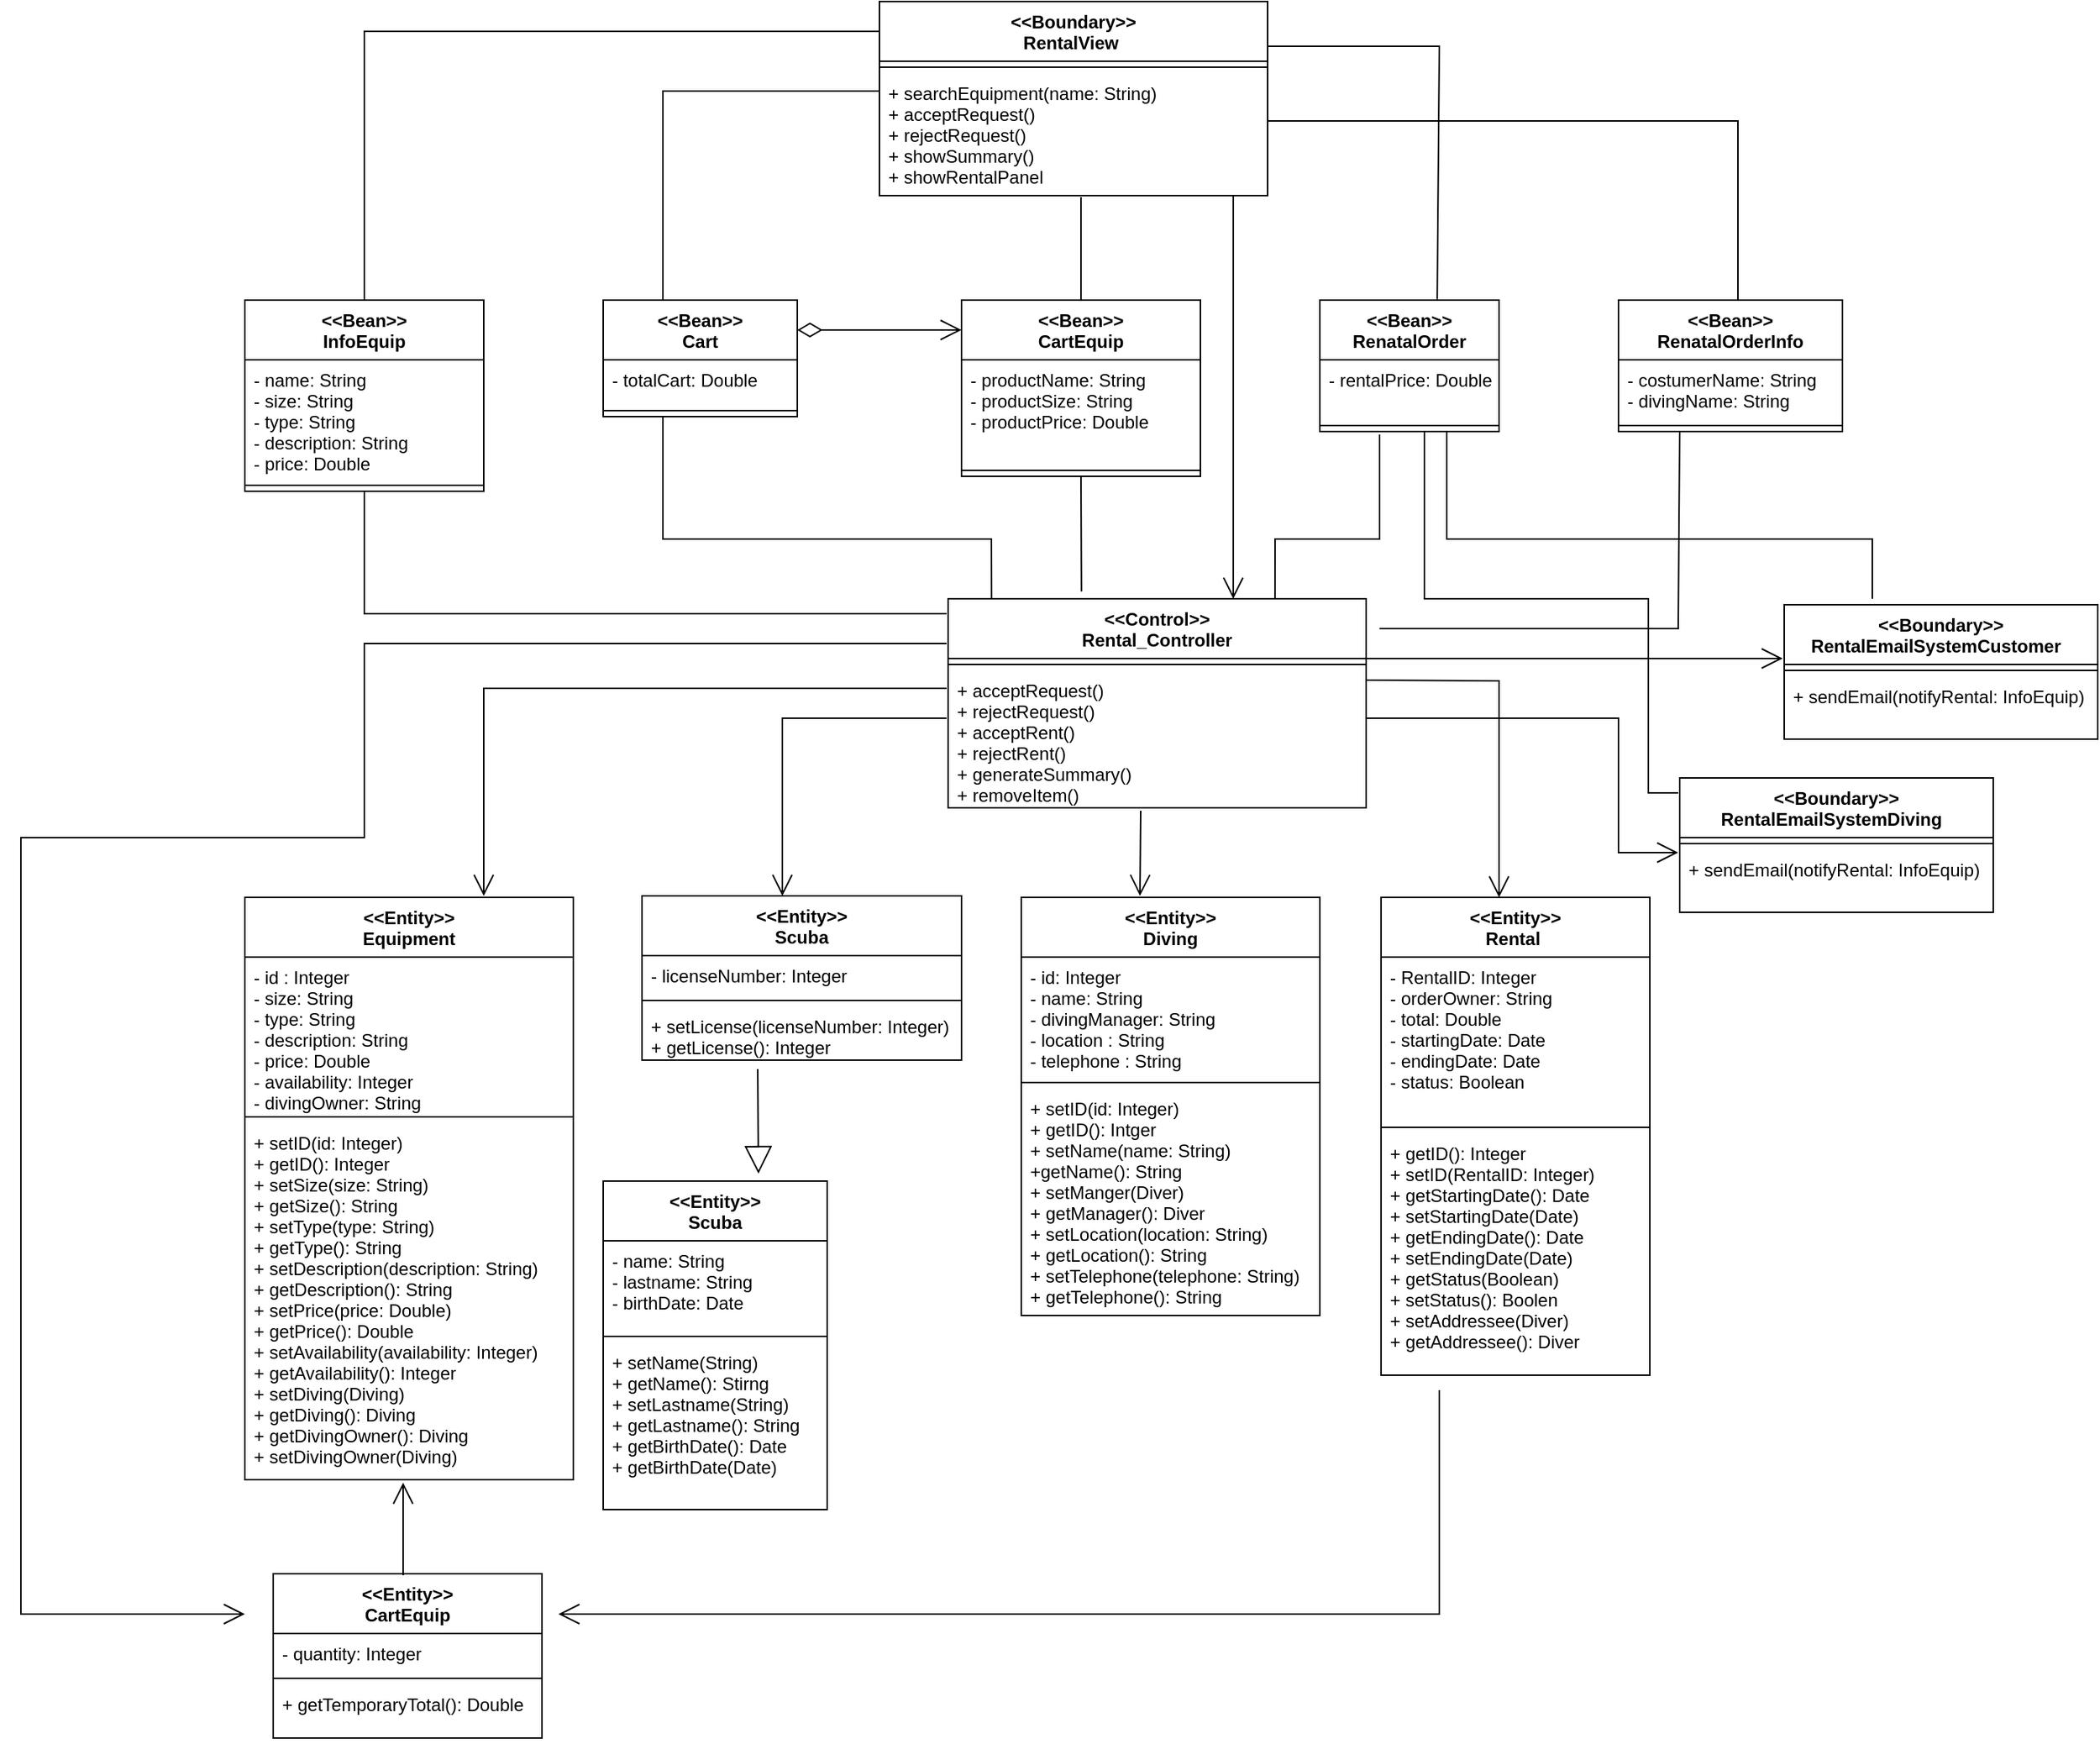 <mxfile version="20.7.4" type="device"><diagram id="uvWjH42QPwjHSlA6u-8n" name="Pagina-1"><mxGraphModel dx="2219" dy="573" grid="1" gridSize="10" guides="1" tooltips="1" connect="1" arrows="1" fold="1" page="1" pageScale="1" pageWidth="1169" pageHeight="827" math="0" shadow="0"><root><mxCell id="0"/><mxCell id="1" parent="0"/><mxCell id="M2Xn0qLbzOpoZU25mdMz-5" value="&lt;&lt;Boundary&gt;&gt;&#10;RentalView " style="swimlane;fontStyle=1;align=center;verticalAlign=top;childLayout=stackLayout;horizontal=1;startSize=40;horizontalStack=0;resizeParent=1;resizeParentMax=0;resizeLast=0;collapsible=1;marginBottom=0;" parent="1" vertex="1"><mxGeometry x="505" y="80" width="260" height="130" as="geometry"/></mxCell><mxCell id="M2Xn0qLbzOpoZU25mdMz-7" value="" style="line;strokeWidth=1;fillColor=none;align=left;verticalAlign=middle;spacingTop=-1;spacingLeft=3;spacingRight=3;rotatable=0;labelPosition=right;points=[];portConstraint=eastwest;strokeColor=inherit;" parent="M2Xn0qLbzOpoZU25mdMz-5" vertex="1"><mxGeometry y="40" width="260" height="8" as="geometry"/></mxCell><mxCell id="M2Xn0qLbzOpoZU25mdMz-8" value="+ searchEquipment(name: String)&#10;+ acceptRequest()&#10;+ rejectRequest()&#10;+ showSummary()&#10;+ showRentalPanel" style="text;strokeColor=none;fillColor=none;align=left;verticalAlign=top;spacingLeft=4;spacingRight=4;overflow=hidden;rotatable=0;points=[[0,0.5],[1,0.5]];portConstraint=eastwest;" parent="M2Xn0qLbzOpoZU25mdMz-5" vertex="1"><mxGeometry y="48" width="260" height="82" as="geometry"/></mxCell><mxCell id="M2Xn0qLbzOpoZU25mdMz-9" value="&lt;&lt;Bean&gt;&gt;&#10;InfoEquip" style="swimlane;fontStyle=1;align=center;verticalAlign=top;childLayout=stackLayout;horizontal=1;startSize=40;horizontalStack=0;resizeParent=1;resizeParentMax=0;resizeLast=0;collapsible=1;marginBottom=0;" parent="1" vertex="1"><mxGeometry x="80" y="280" width="160" height="128" as="geometry"/></mxCell><mxCell id="M2Xn0qLbzOpoZU25mdMz-10" value="- name: String&#10;- size: String&#10;- type: String&#10;- description: String&#10;- price: Double" style="text;strokeColor=none;fillColor=none;align=left;verticalAlign=top;spacingLeft=4;spacingRight=4;overflow=hidden;rotatable=0;points=[[0,0.5],[1,0.5]];portConstraint=eastwest;" parent="M2Xn0qLbzOpoZU25mdMz-9" vertex="1"><mxGeometry y="40" width="160" height="80" as="geometry"/></mxCell><mxCell id="M2Xn0qLbzOpoZU25mdMz-11" value="" style="line;strokeWidth=1;fillColor=none;align=left;verticalAlign=middle;spacingTop=-1;spacingLeft=3;spacingRight=3;rotatable=0;labelPosition=right;points=[];portConstraint=eastwest;strokeColor=inherit;" parent="M2Xn0qLbzOpoZU25mdMz-9" vertex="1"><mxGeometry y="120" width="160" height="8" as="geometry"/></mxCell><mxCell id="M2Xn0qLbzOpoZU25mdMz-13" value="&lt;&lt;Bean&gt;&gt;&#10;Cart" style="swimlane;fontStyle=1;align=center;verticalAlign=top;childLayout=stackLayout;horizontal=1;startSize=40;horizontalStack=0;resizeParent=1;resizeParentMax=0;resizeLast=0;collapsible=1;marginBottom=0;" parent="1" vertex="1"><mxGeometry x="320" y="280" width="130" height="78" as="geometry"/></mxCell><mxCell id="M2Xn0qLbzOpoZU25mdMz-14" value="- totalCart: Double" style="text;strokeColor=none;fillColor=none;align=left;verticalAlign=top;spacingLeft=4;spacingRight=4;overflow=hidden;rotatable=0;points=[[0,0.5],[1,0.5]];portConstraint=eastwest;" parent="M2Xn0qLbzOpoZU25mdMz-13" vertex="1"><mxGeometry y="40" width="130" height="30" as="geometry"/></mxCell><mxCell id="M2Xn0qLbzOpoZU25mdMz-15" value="" style="line;strokeWidth=1;fillColor=none;align=left;verticalAlign=middle;spacingTop=-1;spacingLeft=3;spacingRight=3;rotatable=0;labelPosition=right;points=[];portConstraint=eastwest;strokeColor=inherit;" parent="M2Xn0qLbzOpoZU25mdMz-13" vertex="1"><mxGeometry y="70" width="130" height="8" as="geometry"/></mxCell><mxCell id="M2Xn0qLbzOpoZU25mdMz-16" value="&lt;&lt;Bean&gt;&gt;&#10;CartEquip" style="swimlane;fontStyle=1;align=center;verticalAlign=top;childLayout=stackLayout;horizontal=1;startSize=40;horizontalStack=0;resizeParent=1;resizeParentMax=0;resizeLast=0;collapsible=1;marginBottom=0;" parent="1" vertex="1"><mxGeometry x="560" y="280" width="160" height="118" as="geometry"/></mxCell><mxCell id="M2Xn0qLbzOpoZU25mdMz-17" value="- productName: String&#10;- productSize: String&#10;- productPrice: Double " style="text;strokeColor=none;fillColor=none;align=left;verticalAlign=top;spacingLeft=4;spacingRight=4;overflow=hidden;rotatable=0;points=[[0,0.5],[1,0.5]];portConstraint=eastwest;" parent="M2Xn0qLbzOpoZU25mdMz-16" vertex="1"><mxGeometry y="40" width="160" height="70" as="geometry"/></mxCell><mxCell id="M2Xn0qLbzOpoZU25mdMz-18" value="" style="line;strokeWidth=1;fillColor=none;align=left;verticalAlign=middle;spacingTop=-1;spacingLeft=3;spacingRight=3;rotatable=0;labelPosition=right;points=[];portConstraint=eastwest;strokeColor=inherit;" parent="M2Xn0qLbzOpoZU25mdMz-16" vertex="1"><mxGeometry y="110" width="160" height="8" as="geometry"/></mxCell><mxCell id="M2Xn0qLbzOpoZU25mdMz-19" value="" style="endArrow=open;html=1;endSize=12;startArrow=diamondThin;startSize=14;startFill=0;edgeStyle=orthogonalEdgeStyle;align=left;verticalAlign=bottom;rounded=0;" parent="1" edge="1"><mxGeometry x="-1" y="60" relative="1" as="geometry"><mxPoint x="450" y="300" as="sourcePoint"/><mxPoint x="560" y="300" as="targetPoint"/><mxPoint as="offset"/></mxGeometry></mxCell><mxCell id="M2Xn0qLbzOpoZU25mdMz-21" value="&lt;&lt;Bean&gt;&gt;&#10;RenatalOrder" style="swimlane;fontStyle=1;align=center;verticalAlign=top;childLayout=stackLayout;horizontal=1;startSize=40;horizontalStack=0;resizeParent=1;resizeParentMax=0;resizeLast=0;collapsible=1;marginBottom=0;" parent="1" vertex="1"><mxGeometry x="800" y="280" width="120" height="88" as="geometry"/></mxCell><mxCell id="M2Xn0qLbzOpoZU25mdMz-22" value="- rentalPrice: Double" style="text;strokeColor=none;fillColor=none;align=left;verticalAlign=top;spacingLeft=4;spacingRight=4;overflow=hidden;rotatable=0;points=[[0,0.5],[1,0.5]];portConstraint=eastwest;" parent="M2Xn0qLbzOpoZU25mdMz-21" vertex="1"><mxGeometry y="40" width="120" height="40" as="geometry"/></mxCell><mxCell id="M2Xn0qLbzOpoZU25mdMz-23" value="" style="line;strokeWidth=1;fillColor=none;align=left;verticalAlign=middle;spacingTop=-1;spacingLeft=3;spacingRight=3;rotatable=0;labelPosition=right;points=[];portConstraint=eastwest;strokeColor=inherit;" parent="M2Xn0qLbzOpoZU25mdMz-21" vertex="1"><mxGeometry y="80" width="120" height="8" as="geometry"/></mxCell><mxCell id="M2Xn0qLbzOpoZU25mdMz-24" value="&lt;&lt;Bean&gt;&gt;&#10;RenatalOrderInfo" style="swimlane;fontStyle=1;align=center;verticalAlign=top;childLayout=stackLayout;horizontal=1;startSize=40;horizontalStack=0;resizeParent=1;resizeParentMax=0;resizeLast=0;collapsible=1;marginBottom=0;" parent="1" vertex="1"><mxGeometry x="1000" y="280" width="150" height="88" as="geometry"/></mxCell><mxCell id="M2Xn0qLbzOpoZU25mdMz-25" value="- costumerName: String&#10;- divingName: String " style="text;strokeColor=none;fillColor=none;align=left;verticalAlign=top;spacingLeft=4;spacingRight=4;overflow=hidden;rotatable=0;points=[[0,0.5],[1,0.5]];portConstraint=eastwest;" parent="M2Xn0qLbzOpoZU25mdMz-24" vertex="1"><mxGeometry y="40" width="150" height="40" as="geometry"/></mxCell><mxCell id="M2Xn0qLbzOpoZU25mdMz-26" value="" style="line;strokeWidth=1;fillColor=none;align=left;verticalAlign=middle;spacingTop=-1;spacingLeft=3;spacingRight=3;rotatable=0;labelPosition=right;points=[];portConstraint=eastwest;strokeColor=inherit;" parent="M2Xn0qLbzOpoZU25mdMz-24" vertex="1"><mxGeometry y="80" width="150" height="8" as="geometry"/></mxCell><mxCell id="M2Xn0qLbzOpoZU25mdMz-27" value="&lt;&lt;Control&gt;&gt;&#10;Rental_Controller" style="swimlane;fontStyle=1;align=center;verticalAlign=top;childLayout=stackLayout;horizontal=1;startSize=40;horizontalStack=0;resizeParent=1;resizeParentMax=0;resizeLast=0;collapsible=1;marginBottom=0;" parent="1" vertex="1"><mxGeometry x="551" y="480" width="280" height="140" as="geometry"/></mxCell><mxCell id="M2Xn0qLbzOpoZU25mdMz-29" value="" style="line;strokeWidth=1;fillColor=none;align=left;verticalAlign=middle;spacingTop=-1;spacingLeft=3;spacingRight=3;rotatable=0;labelPosition=right;points=[];portConstraint=eastwest;strokeColor=inherit;" parent="M2Xn0qLbzOpoZU25mdMz-27" vertex="1"><mxGeometry y="40" width="280" height="8" as="geometry"/></mxCell><mxCell id="M2Xn0qLbzOpoZU25mdMz-30" value="+ acceptRequest()&#10;+ rejectRequest()&#10;+ acceptRent()&#10;+ rejectRent()&#10;+ generateSummary()&#10;+ removeItem()" style="text;strokeColor=none;fillColor=none;align=left;verticalAlign=top;spacingLeft=4;spacingRight=4;overflow=hidden;rotatable=0;points=[[0,0.5],[1,0.5]];portConstraint=eastwest;" parent="M2Xn0qLbzOpoZU25mdMz-27" vertex="1"><mxGeometry y="48" width="280" height="92" as="geometry"/></mxCell><mxCell id="M2Xn0qLbzOpoZU25mdMz-31" value="&lt;&lt;Entity&gt;&gt;&#10;Equipment" style="swimlane;fontStyle=1;align=center;verticalAlign=top;childLayout=stackLayout;horizontal=1;startSize=40;horizontalStack=0;resizeParent=1;resizeParentMax=0;resizeLast=0;collapsible=1;marginBottom=0;" parent="1" vertex="1"><mxGeometry x="80" y="680" width="220" height="390" as="geometry"/></mxCell><mxCell id="M2Xn0qLbzOpoZU25mdMz-32" value="- id : Integer&#10;- size: String&#10;- type: String&#10;- description: String&#10;- price: Double&#10;- availability: Integer&#10;- divingOwner: String" style="text;strokeColor=none;fillColor=none;align=left;verticalAlign=top;spacingLeft=4;spacingRight=4;overflow=hidden;rotatable=0;points=[[0,0.5],[1,0.5]];portConstraint=eastwest;" parent="M2Xn0qLbzOpoZU25mdMz-31" vertex="1"><mxGeometry y="40" width="220" height="103" as="geometry"/></mxCell><mxCell id="M2Xn0qLbzOpoZU25mdMz-33" value="" style="line;strokeWidth=1;fillColor=none;align=left;verticalAlign=middle;spacingTop=-1;spacingLeft=3;spacingRight=3;rotatable=0;labelPosition=right;points=[];portConstraint=eastwest;strokeColor=inherit;" parent="M2Xn0qLbzOpoZU25mdMz-31" vertex="1"><mxGeometry y="143" width="220" height="8" as="geometry"/></mxCell><mxCell id="M2Xn0qLbzOpoZU25mdMz-34" value="+ setID(id: Integer)&#10;+ getID(): Integer&#10;+ setSize(size: String)&#10;+ getSize(): String &#10;+ setType(type: String)&#10;+ getType(): String&#10;+ setDescription(description: String)&#10;+ getDescription(): String&#10;+ setPrice(price: Double)&#10;+ getPrice(): Double&#10;+ setAvailability(availability: Integer)&#10;+ getAvailability(): Integer&#10;+ setDiving(Diving)&#10;+ getDiving(): Diving&#10;+ getDivingOwner(): Diving&#10;+ setDivingOwner(Diving)" style="text;strokeColor=none;fillColor=none;align=left;verticalAlign=top;spacingLeft=4;spacingRight=4;overflow=hidden;rotatable=0;points=[[0,0.5],[1,0.5]];portConstraint=eastwest;" parent="M2Xn0qLbzOpoZU25mdMz-31" vertex="1"><mxGeometry y="151" width="220" height="239" as="geometry"/></mxCell><mxCell id="M2Xn0qLbzOpoZU25mdMz-35" value="&lt;&lt;Entity&gt;&gt;&#10;Scuba" style="swimlane;fontStyle=1;align=center;verticalAlign=top;childLayout=stackLayout;horizontal=1;startSize=40;horizontalStack=0;resizeParent=1;resizeParentMax=0;resizeLast=0;collapsible=1;marginBottom=0;" parent="1" vertex="1"><mxGeometry x="346" y="679" width="214" height="110" as="geometry"/></mxCell><mxCell id="M2Xn0qLbzOpoZU25mdMz-36" value="- licenseNumber: Integer" style="text;strokeColor=none;fillColor=none;align=left;verticalAlign=top;spacingLeft=4;spacingRight=4;overflow=hidden;rotatable=0;points=[[0,0.5],[1,0.5]];portConstraint=eastwest;" parent="M2Xn0qLbzOpoZU25mdMz-35" vertex="1"><mxGeometry y="40" width="214" height="26" as="geometry"/></mxCell><mxCell id="M2Xn0qLbzOpoZU25mdMz-37" value="" style="line;strokeWidth=1;fillColor=none;align=left;verticalAlign=middle;spacingTop=-1;spacingLeft=3;spacingRight=3;rotatable=0;labelPosition=right;points=[];portConstraint=eastwest;strokeColor=inherit;" parent="M2Xn0qLbzOpoZU25mdMz-35" vertex="1"><mxGeometry y="66" width="214" height="8" as="geometry"/></mxCell><mxCell id="M2Xn0qLbzOpoZU25mdMz-38" value="+ setLicense(licenseNumber: Integer)&#10;+ getLicense(): Integer" style="text;strokeColor=none;fillColor=none;align=left;verticalAlign=top;spacingLeft=4;spacingRight=4;overflow=hidden;rotatable=0;points=[[0,0.5],[1,0.5]];portConstraint=eastwest;" parent="M2Xn0qLbzOpoZU25mdMz-35" vertex="1"><mxGeometry y="74" width="214" height="36" as="geometry"/></mxCell><mxCell id="M2Xn0qLbzOpoZU25mdMz-39" value="&lt;&lt;Entity&gt;&gt;&#10;Diving" style="swimlane;fontStyle=1;align=center;verticalAlign=top;childLayout=stackLayout;horizontal=1;startSize=40;horizontalStack=0;resizeParent=1;resizeParentMax=0;resizeLast=0;collapsible=1;marginBottom=0;" parent="1" vertex="1"><mxGeometry x="600" y="680" width="200" height="280" as="geometry"/></mxCell><mxCell id="M2Xn0qLbzOpoZU25mdMz-40" value="- id: Integer&#10;- name: String&#10;- divingManager: String&#10;- location : String&#10;- telephone : String" style="text;strokeColor=none;fillColor=none;align=left;verticalAlign=top;spacingLeft=4;spacingRight=4;overflow=hidden;rotatable=0;points=[[0,0.5],[1,0.5]];portConstraint=eastwest;" parent="M2Xn0qLbzOpoZU25mdMz-39" vertex="1"><mxGeometry y="40" width="200" height="80" as="geometry"/></mxCell><mxCell id="M2Xn0qLbzOpoZU25mdMz-41" value="" style="line;strokeWidth=1;fillColor=none;align=left;verticalAlign=middle;spacingTop=-1;spacingLeft=3;spacingRight=3;rotatable=0;labelPosition=right;points=[];portConstraint=eastwest;strokeColor=inherit;" parent="M2Xn0qLbzOpoZU25mdMz-39" vertex="1"><mxGeometry y="120" width="200" height="8" as="geometry"/></mxCell><mxCell id="M2Xn0qLbzOpoZU25mdMz-42" value="+ setID(id: Integer)&#10;+ getID(): Intger&#10;+ setName(name: String)&#10;+getName(): String&#10;+ setManger(Diver)&#10;+ getManager(): Diver&#10;+ setLocation(location: String)&#10;+ getLocation(): String&#10;+ setTelephone(telephone: String)&#10;+ getTelephone(): String" style="text;strokeColor=none;fillColor=none;align=left;verticalAlign=top;spacingLeft=4;spacingRight=4;overflow=hidden;rotatable=0;points=[[0,0.5],[1,0.5]];portConstraint=eastwest;" parent="M2Xn0qLbzOpoZU25mdMz-39" vertex="1"><mxGeometry y="128" width="200" height="152" as="geometry"/></mxCell><mxCell id="M2Xn0qLbzOpoZU25mdMz-43" value="&lt;&lt;Entity&gt;&gt;&#10;Rental " style="swimlane;fontStyle=1;align=center;verticalAlign=top;childLayout=stackLayout;horizontal=1;startSize=40;horizontalStack=0;resizeParent=1;resizeParentMax=0;resizeLast=0;collapsible=1;marginBottom=0;" parent="1" vertex="1"><mxGeometry x="841" y="680" width="180" height="320" as="geometry"/></mxCell><mxCell id="M2Xn0qLbzOpoZU25mdMz-44" value="- RentalID: Integer&#10;- orderOwner: String &#10;- total: Double &#10;- startingDate: Date&#10;- endingDate: Date&#10;- status: Boolean" style="text;strokeColor=none;fillColor=none;align=left;verticalAlign=top;spacingLeft=4;spacingRight=4;overflow=hidden;rotatable=0;points=[[0,0.5],[1,0.5]];portConstraint=eastwest;" parent="M2Xn0qLbzOpoZU25mdMz-43" vertex="1"><mxGeometry y="40" width="180" height="110" as="geometry"/></mxCell><mxCell id="M2Xn0qLbzOpoZU25mdMz-45" value="" style="line;strokeWidth=1;fillColor=none;align=left;verticalAlign=middle;spacingTop=-1;spacingLeft=3;spacingRight=3;rotatable=0;labelPosition=right;points=[];portConstraint=eastwest;strokeColor=inherit;" parent="M2Xn0qLbzOpoZU25mdMz-43" vertex="1"><mxGeometry y="150" width="180" height="8" as="geometry"/></mxCell><mxCell id="M2Xn0qLbzOpoZU25mdMz-46" value="+ getID(): Integer&#10;+ setID(RentalID: Integer)&#10;+ getStartingDate(): Date&#10;+ setStartingDate(Date)&#10;+ getEndingDate(): Date&#10;+ setEndingDate(Date)&#10;+ getStatus(Boolean)&#10;+ setStatus(): Boolen &#10;+ setAddressee(Diver)&#10;+ getAddressee(): Diver&#10;" style="text;strokeColor=none;fillColor=none;align=left;verticalAlign=top;spacingLeft=4;spacingRight=4;overflow=hidden;rotatable=0;points=[[0,0.5],[1,0.5]];portConstraint=eastwest;" parent="M2Xn0qLbzOpoZU25mdMz-43" vertex="1"><mxGeometry y="158" width="180" height="162" as="geometry"/></mxCell><mxCell id="M2Xn0qLbzOpoZU25mdMz-47" value="&lt;&lt;Boundary&gt;&gt;&#10;RentalEmailSystemCustomer  " style="swimlane;fontStyle=1;align=center;verticalAlign=top;childLayout=stackLayout;horizontal=1;startSize=40;horizontalStack=0;resizeParent=1;resizeParentMax=0;resizeLast=0;collapsible=1;marginBottom=0;" parent="1" vertex="1"><mxGeometry x="1111" y="484" width="210" height="90" as="geometry"/></mxCell><mxCell id="M2Xn0qLbzOpoZU25mdMz-48" value="" style="line;strokeWidth=1;fillColor=none;align=left;verticalAlign=middle;spacingTop=-1;spacingLeft=3;spacingRight=3;rotatable=0;labelPosition=right;points=[];portConstraint=eastwest;strokeColor=inherit;" parent="M2Xn0qLbzOpoZU25mdMz-47" vertex="1"><mxGeometry y="40" width="210" height="8" as="geometry"/></mxCell><mxCell id="M2Xn0qLbzOpoZU25mdMz-49" value="+ sendEmail(notifyRental: InfoEquip)" style="text;strokeColor=none;fillColor=none;align=left;verticalAlign=top;spacingLeft=4;spacingRight=4;overflow=hidden;rotatable=0;points=[[0,0.5],[1,0.5]];portConstraint=eastwest;" parent="M2Xn0qLbzOpoZU25mdMz-47" vertex="1"><mxGeometry y="48" width="210" height="42" as="geometry"/></mxCell><mxCell id="M2Xn0qLbzOpoZU25mdMz-50" value="&lt;&lt;Boundary&gt;&gt;&#10;RentalEmailSystemDiving  " style="swimlane;fontStyle=1;align=center;verticalAlign=top;childLayout=stackLayout;horizontal=1;startSize=40;horizontalStack=0;resizeParent=1;resizeParentMax=0;resizeLast=0;collapsible=1;marginBottom=0;" parent="1" vertex="1"><mxGeometry x="1041" y="600" width="210" height="90" as="geometry"/></mxCell><mxCell id="M2Xn0qLbzOpoZU25mdMz-51" value="" style="line;strokeWidth=1;fillColor=none;align=left;verticalAlign=middle;spacingTop=-1;spacingLeft=3;spacingRight=3;rotatable=0;labelPosition=right;points=[];portConstraint=eastwest;strokeColor=inherit;" parent="M2Xn0qLbzOpoZU25mdMz-50" vertex="1"><mxGeometry y="40" width="210" height="8" as="geometry"/></mxCell><mxCell id="M2Xn0qLbzOpoZU25mdMz-52" value="+ sendEmail(notifyRental: InfoEquip)" style="text;strokeColor=none;fillColor=none;align=left;verticalAlign=top;spacingLeft=4;spacingRight=4;overflow=hidden;rotatable=0;points=[[0,0.5],[1,0.5]];portConstraint=eastwest;" parent="M2Xn0qLbzOpoZU25mdMz-50" vertex="1"><mxGeometry y="48" width="210" height="42" as="geometry"/></mxCell><mxCell id="M2Xn0qLbzOpoZU25mdMz-53" value="&lt;&lt;Entity&gt;&gt;&#10;CartEquip" style="swimlane;fontStyle=1;align=center;verticalAlign=top;childLayout=stackLayout;horizontal=1;startSize=40;horizontalStack=0;resizeParent=1;resizeParentMax=0;resizeLast=0;collapsible=1;marginBottom=0;" parent="1" vertex="1"><mxGeometry x="99" y="1133" width="180" height="110" as="geometry"/></mxCell><mxCell id="M2Xn0qLbzOpoZU25mdMz-54" value="- quantity: Integer" style="text;strokeColor=none;fillColor=none;align=left;verticalAlign=top;spacingLeft=4;spacingRight=4;overflow=hidden;rotatable=0;points=[[0,0.5],[1,0.5]];portConstraint=eastwest;" parent="M2Xn0qLbzOpoZU25mdMz-53" vertex="1"><mxGeometry y="40" width="180" height="26" as="geometry"/></mxCell><mxCell id="M2Xn0qLbzOpoZU25mdMz-55" value="" style="line;strokeWidth=1;fillColor=none;align=left;verticalAlign=middle;spacingTop=-1;spacingLeft=3;spacingRight=3;rotatable=0;labelPosition=right;points=[];portConstraint=eastwest;strokeColor=inherit;" parent="M2Xn0qLbzOpoZU25mdMz-53" vertex="1"><mxGeometry y="66" width="180" height="8" as="geometry"/></mxCell><mxCell id="M2Xn0qLbzOpoZU25mdMz-56" value="+ getTemporaryTotal(): Double" style="text;strokeColor=none;fillColor=none;align=left;verticalAlign=top;spacingLeft=4;spacingRight=4;overflow=hidden;rotatable=0;points=[[0,0.5],[1,0.5]];portConstraint=eastwest;" parent="M2Xn0qLbzOpoZU25mdMz-53" vertex="1"><mxGeometry y="74" width="180" height="36" as="geometry"/></mxCell><mxCell id="M2Xn0qLbzOpoZU25mdMz-58" value="" style="endArrow=block;endSize=16;endFill=0;html=1;rounded=0;" parent="1" edge="1"><mxGeometry x="1" y="41" width="160" relative="1" as="geometry"><mxPoint x="423.5" y="795" as="sourcePoint"/><mxPoint x="424" y="865" as="targetPoint"/><mxPoint x="40" y="31" as="offset"/></mxGeometry></mxCell><mxCell id="M2Xn0qLbzOpoZU25mdMz-64" value="" style="endArrow=open;endFill=1;endSize=12;html=1;rounded=0;" parent="1" edge="1"><mxGeometry width="160" relative="1" as="geometry"><mxPoint x="186" y="1134" as="sourcePoint"/><mxPoint x="186" y="1072" as="targetPoint"/></mxGeometry></mxCell><mxCell id="M2Xn0qLbzOpoZU25mdMz-65" value="" style="endArrow=open;endFill=1;endSize=12;html=1;rounded=0;" parent="1" edge="1"><mxGeometry width="160" relative="1" as="geometry"><mxPoint x="880" y="1010" as="sourcePoint"/><mxPoint x="290" y="1160" as="targetPoint"/><Array as="points"><mxPoint x="880" y="1160"/></Array></mxGeometry></mxCell><mxCell id="M2Xn0qLbzOpoZU25mdMz-72" value="" style="endArrow=open;endFill=1;endSize=12;html=1;rounded=0;" parent="1" edge="1"><mxGeometry x="-0.455" y="-60" width="160" relative="1" as="geometry"><mxPoint x="550" y="540" as="sourcePoint"/><mxPoint x="240" y="679" as="targetPoint"/><Array as="points"><mxPoint x="240" y="540"/></Array><mxPoint as="offset"/></mxGeometry></mxCell><mxCell id="M2Xn0qLbzOpoZU25mdMz-73" value="" style="endArrow=open;endFill=1;endSize=12;html=1;rounded=0;" parent="1" edge="1"><mxGeometry x="-0.333" y="67" width="160" relative="1" as="geometry"><mxPoint x="550" y="560" as="sourcePoint"/><mxPoint x="440" y="679" as="targetPoint"/><Array as="points"><mxPoint x="440" y="560"/></Array><mxPoint as="offset"/></mxGeometry></mxCell><mxCell id="M2Xn0qLbzOpoZU25mdMz-74" value="" style="endArrow=open;endFill=1;endSize=12;html=1;rounded=0;" parent="1" edge="1"><mxGeometry width="160" relative="1" as="geometry"><mxPoint x="831" y="534.5" as="sourcePoint"/><mxPoint x="920" y="680" as="targetPoint"/><Array as="points"><mxPoint x="920" y="535"/></Array></mxGeometry></mxCell><mxCell id="M2Xn0qLbzOpoZU25mdMz-75" value="" style="endArrow=open;endFill=1;endSize=12;html=1;rounded=0;" parent="1" edge="1"><mxGeometry x="-1" y="-202" width="160" relative="1" as="geometry"><mxPoint x="680" y="622" as="sourcePoint"/><mxPoint x="679.5" y="679" as="targetPoint"/><mxPoint x="12" y="-70" as="offset"/></mxGeometry></mxCell><mxCell id="M2Xn0qLbzOpoZU25mdMz-76" value="" style="endArrow=open;endFill=1;endSize=12;html=1;rounded=0;" parent="1" edge="1"><mxGeometry width="160" relative="1" as="geometry"><mxPoint x="550" y="510" as="sourcePoint"/><mxPoint x="80" y="1160" as="targetPoint"/><Array as="points"><mxPoint x="160" y="510"/><mxPoint x="160" y="640"/><mxPoint x="-70" y="640"/><mxPoint x="-70" y="1160"/></Array></mxGeometry></mxCell><mxCell id="M2Xn0qLbzOpoZU25mdMz-77" value="" style="endArrow=none;html=1;rounded=0;" parent="1" edge="1"><mxGeometry width="50" height="50" relative="1" as="geometry"><mxPoint x="550" y="490" as="sourcePoint"/><mxPoint x="160" y="408" as="targetPoint"/><Array as="points"><mxPoint x="160" y="490"/></Array></mxGeometry></mxCell><mxCell id="M2Xn0qLbzOpoZU25mdMz-78" value="" style="endArrow=none;html=1;rounded=0;exitX=0.104;exitY=0;exitDx=0;exitDy=0;exitPerimeter=0;" parent="1" source="M2Xn0qLbzOpoZU25mdMz-27" edge="1"><mxGeometry width="50" height="50" relative="1" as="geometry"><mxPoint x="580" y="440" as="sourcePoint"/><mxPoint x="360" y="358" as="targetPoint"/><Array as="points"><mxPoint x="580" y="440"/><mxPoint x="360" y="440"/></Array></mxGeometry></mxCell><mxCell id="M2Xn0qLbzOpoZU25mdMz-79" value="" style="endArrow=none;html=1;rounded=0;exitX=0.319;exitY=-0.035;exitDx=0;exitDy=0;exitPerimeter=0;" parent="1" source="M2Xn0qLbzOpoZU25mdMz-27" edge="1"><mxGeometry width="50" height="50" relative="1" as="geometry"><mxPoint x="640" y="470" as="sourcePoint"/><mxPoint x="640" y="398" as="targetPoint"/></mxGeometry></mxCell><mxCell id="M2Xn0qLbzOpoZU25mdMz-80" value="" style="endArrow=none;html=1;rounded=0;exitX=0.782;exitY=0;exitDx=0;exitDy=0;exitPerimeter=0;" parent="1" source="M2Xn0qLbzOpoZU25mdMz-27" edge="1"><mxGeometry width="50" height="50" relative="1" as="geometry"><mxPoint x="760" y="470" as="sourcePoint"/><mxPoint x="840" y="370" as="targetPoint"/><Array as="points"><mxPoint x="770" y="440"/><mxPoint x="840" y="440"/></Array></mxGeometry></mxCell><mxCell id="M2Xn0qLbzOpoZU25mdMz-81" value="" style="endArrow=none;html=1;rounded=0;" parent="1" edge="1"><mxGeometry width="50" height="50" relative="1" as="geometry"><mxPoint x="840" y="500" as="sourcePoint"/><mxPoint x="1041" y="368" as="targetPoint"/><Array as="points"><mxPoint x="1040" y="500"/></Array></mxGeometry></mxCell><mxCell id="M2Xn0qLbzOpoZU25mdMz-82" value="" style="endArrow=none;html=1;rounded=0;exitX=0.5;exitY=0;exitDx=0;exitDy=0;" parent="1" source="M2Xn0qLbzOpoZU25mdMz-9" edge="1"><mxGeometry width="50" height="50" relative="1" as="geometry"><mxPoint x="160" y="100" as="sourcePoint"/><mxPoint x="505" y="100" as="targetPoint"/><Array as="points"><mxPoint x="160" y="100"/></Array></mxGeometry></mxCell><mxCell id="M2Xn0qLbzOpoZU25mdMz-83" value="" style="endArrow=none;html=1;rounded=0;" parent="1" edge="1"><mxGeometry width="50" height="50" relative="1" as="geometry"><mxPoint x="360" y="280" as="sourcePoint"/><mxPoint x="505" y="140" as="targetPoint"/><Array as="points"><mxPoint x="360" y="140"/></Array></mxGeometry></mxCell><mxCell id="M2Xn0qLbzOpoZU25mdMz-84" value="" style="endArrow=none;html=1;rounded=0;" parent="1" edge="1"><mxGeometry width="50" height="50" relative="1" as="geometry"><mxPoint x="640" y="280" as="sourcePoint"/><mxPoint x="640" y="211" as="targetPoint"/></mxGeometry></mxCell><mxCell id="M2Xn0qLbzOpoZU25mdMz-85" value="" style="endArrow=none;html=1;rounded=0;entryX=0.655;entryY=-0.007;entryDx=0;entryDy=0;entryPerimeter=0;" parent="1" target="M2Xn0qLbzOpoZU25mdMz-21" edge="1"><mxGeometry width="50" height="50" relative="1" as="geometry"><mxPoint x="765" y="110" as="sourcePoint"/><mxPoint x="880" y="110" as="targetPoint"/><Array as="points"><mxPoint x="880" y="110"/></Array></mxGeometry></mxCell><mxCell id="M2Xn0qLbzOpoZU25mdMz-86" value="" style="endArrow=none;html=1;rounded=0;" parent="1" edge="1"><mxGeometry width="50" height="50" relative="1" as="geometry"><mxPoint x="765" y="160" as="sourcePoint"/><mxPoint x="1080" y="280" as="targetPoint"/><Array as="points"><mxPoint x="1080" y="160"/></Array></mxGeometry></mxCell><mxCell id="M2Xn0qLbzOpoZU25mdMz-87" value="" style="endArrow=open;endFill=1;endSize=12;html=1;rounded=0;" parent="1" edge="1"><mxGeometry width="160" relative="1" as="geometry"><mxPoint x="742" y="210" as="sourcePoint"/><mxPoint x="742" y="480" as="targetPoint"/></mxGeometry></mxCell><mxCell id="M2Xn0qLbzOpoZU25mdMz-88" value="" style="endArrow=open;endFill=1;endSize=12;html=1;rounded=0;" parent="1" edge="1"><mxGeometry width="160" relative="1" as="geometry"><mxPoint x="831" y="520" as="sourcePoint"/><mxPoint x="1110" y="520" as="targetPoint"/></mxGeometry></mxCell><mxCell id="M2Xn0qLbzOpoZU25mdMz-89" value="" style="endArrow=none;html=1;rounded=0;" parent="1" edge="1"><mxGeometry width="50" height="50" relative="1" as="geometry"><mxPoint x="1170" y="480" as="sourcePoint"/><mxPoint x="885" y="368" as="targetPoint"/><Array as="points"><mxPoint x="1170" y="440"/><mxPoint x="885" y="440"/></Array></mxGeometry></mxCell><mxCell id="M2Xn0qLbzOpoZU25mdMz-90" value="" style="endArrow=none;html=1;rounded=0;" parent="1" edge="1"><mxGeometry width="50" height="50" relative="1" as="geometry"><mxPoint x="1040" y="610" as="sourcePoint"/><mxPoint x="870" y="368" as="targetPoint"/><Array as="points"><mxPoint x="1020" y="610"/><mxPoint x="1020" y="480"/><mxPoint x="870" y="480"/></Array></mxGeometry></mxCell><mxCell id="M2Xn0qLbzOpoZU25mdMz-91" value="" style="endArrow=open;endFill=1;endSize=12;html=1;rounded=0;" parent="1" edge="1"><mxGeometry width="160" relative="1" as="geometry"><mxPoint x="831" y="560" as="sourcePoint"/><mxPoint x="1040" y="650" as="targetPoint"/><Array as="points"><mxPoint x="1000" y="560"/><mxPoint x="1000" y="650"/></Array></mxGeometry></mxCell><mxCell id="a2mTM4vSPQAv1EUp98ua-1" value="&lt;&lt;Entity&gt;&gt;&#10;Scuba" style="swimlane;fontStyle=1;align=center;verticalAlign=top;childLayout=stackLayout;horizontal=1;startSize=40;horizontalStack=0;resizeParent=1;resizeParentMax=0;resizeLast=0;collapsible=1;marginBottom=0;" vertex="1" parent="1"><mxGeometry x="320" y="870" width="150" height="220" as="geometry"/></mxCell><mxCell id="a2mTM4vSPQAv1EUp98ua-2" value="- name: String&#10;- lastname: String&#10;- birthDate: Date" style="text;strokeColor=none;fillColor=none;align=left;verticalAlign=top;spacingLeft=4;spacingRight=4;overflow=hidden;rotatable=0;points=[[0,0.5],[1,0.5]];portConstraint=eastwest;" vertex="1" parent="a2mTM4vSPQAv1EUp98ua-1"><mxGeometry y="40" width="150" height="60" as="geometry"/></mxCell><mxCell id="a2mTM4vSPQAv1EUp98ua-3" value="" style="line;strokeWidth=1;fillColor=none;align=left;verticalAlign=middle;spacingTop=-1;spacingLeft=3;spacingRight=3;rotatable=0;labelPosition=right;points=[];portConstraint=eastwest;strokeColor=inherit;" vertex="1" parent="a2mTM4vSPQAv1EUp98ua-1"><mxGeometry y="100" width="150" height="8" as="geometry"/></mxCell><mxCell id="a2mTM4vSPQAv1EUp98ua-4" value="+ setName(String)&#10;+ getName(): Stirng&#10;+ setLastname(String)&#10;+ getLastname(): String&#10;+ getBirthDate(): Date&#10;+ getBirthDate(Date)" style="text;strokeColor=none;fillColor=none;align=left;verticalAlign=top;spacingLeft=4;spacingRight=4;overflow=hidden;rotatable=0;points=[[0,0.5],[1,0.5]];portConstraint=eastwest;" vertex="1" parent="a2mTM4vSPQAv1EUp98ua-1"><mxGeometry y="108" width="150" height="112" as="geometry"/></mxCell></root></mxGraphModel></diagram></mxfile>